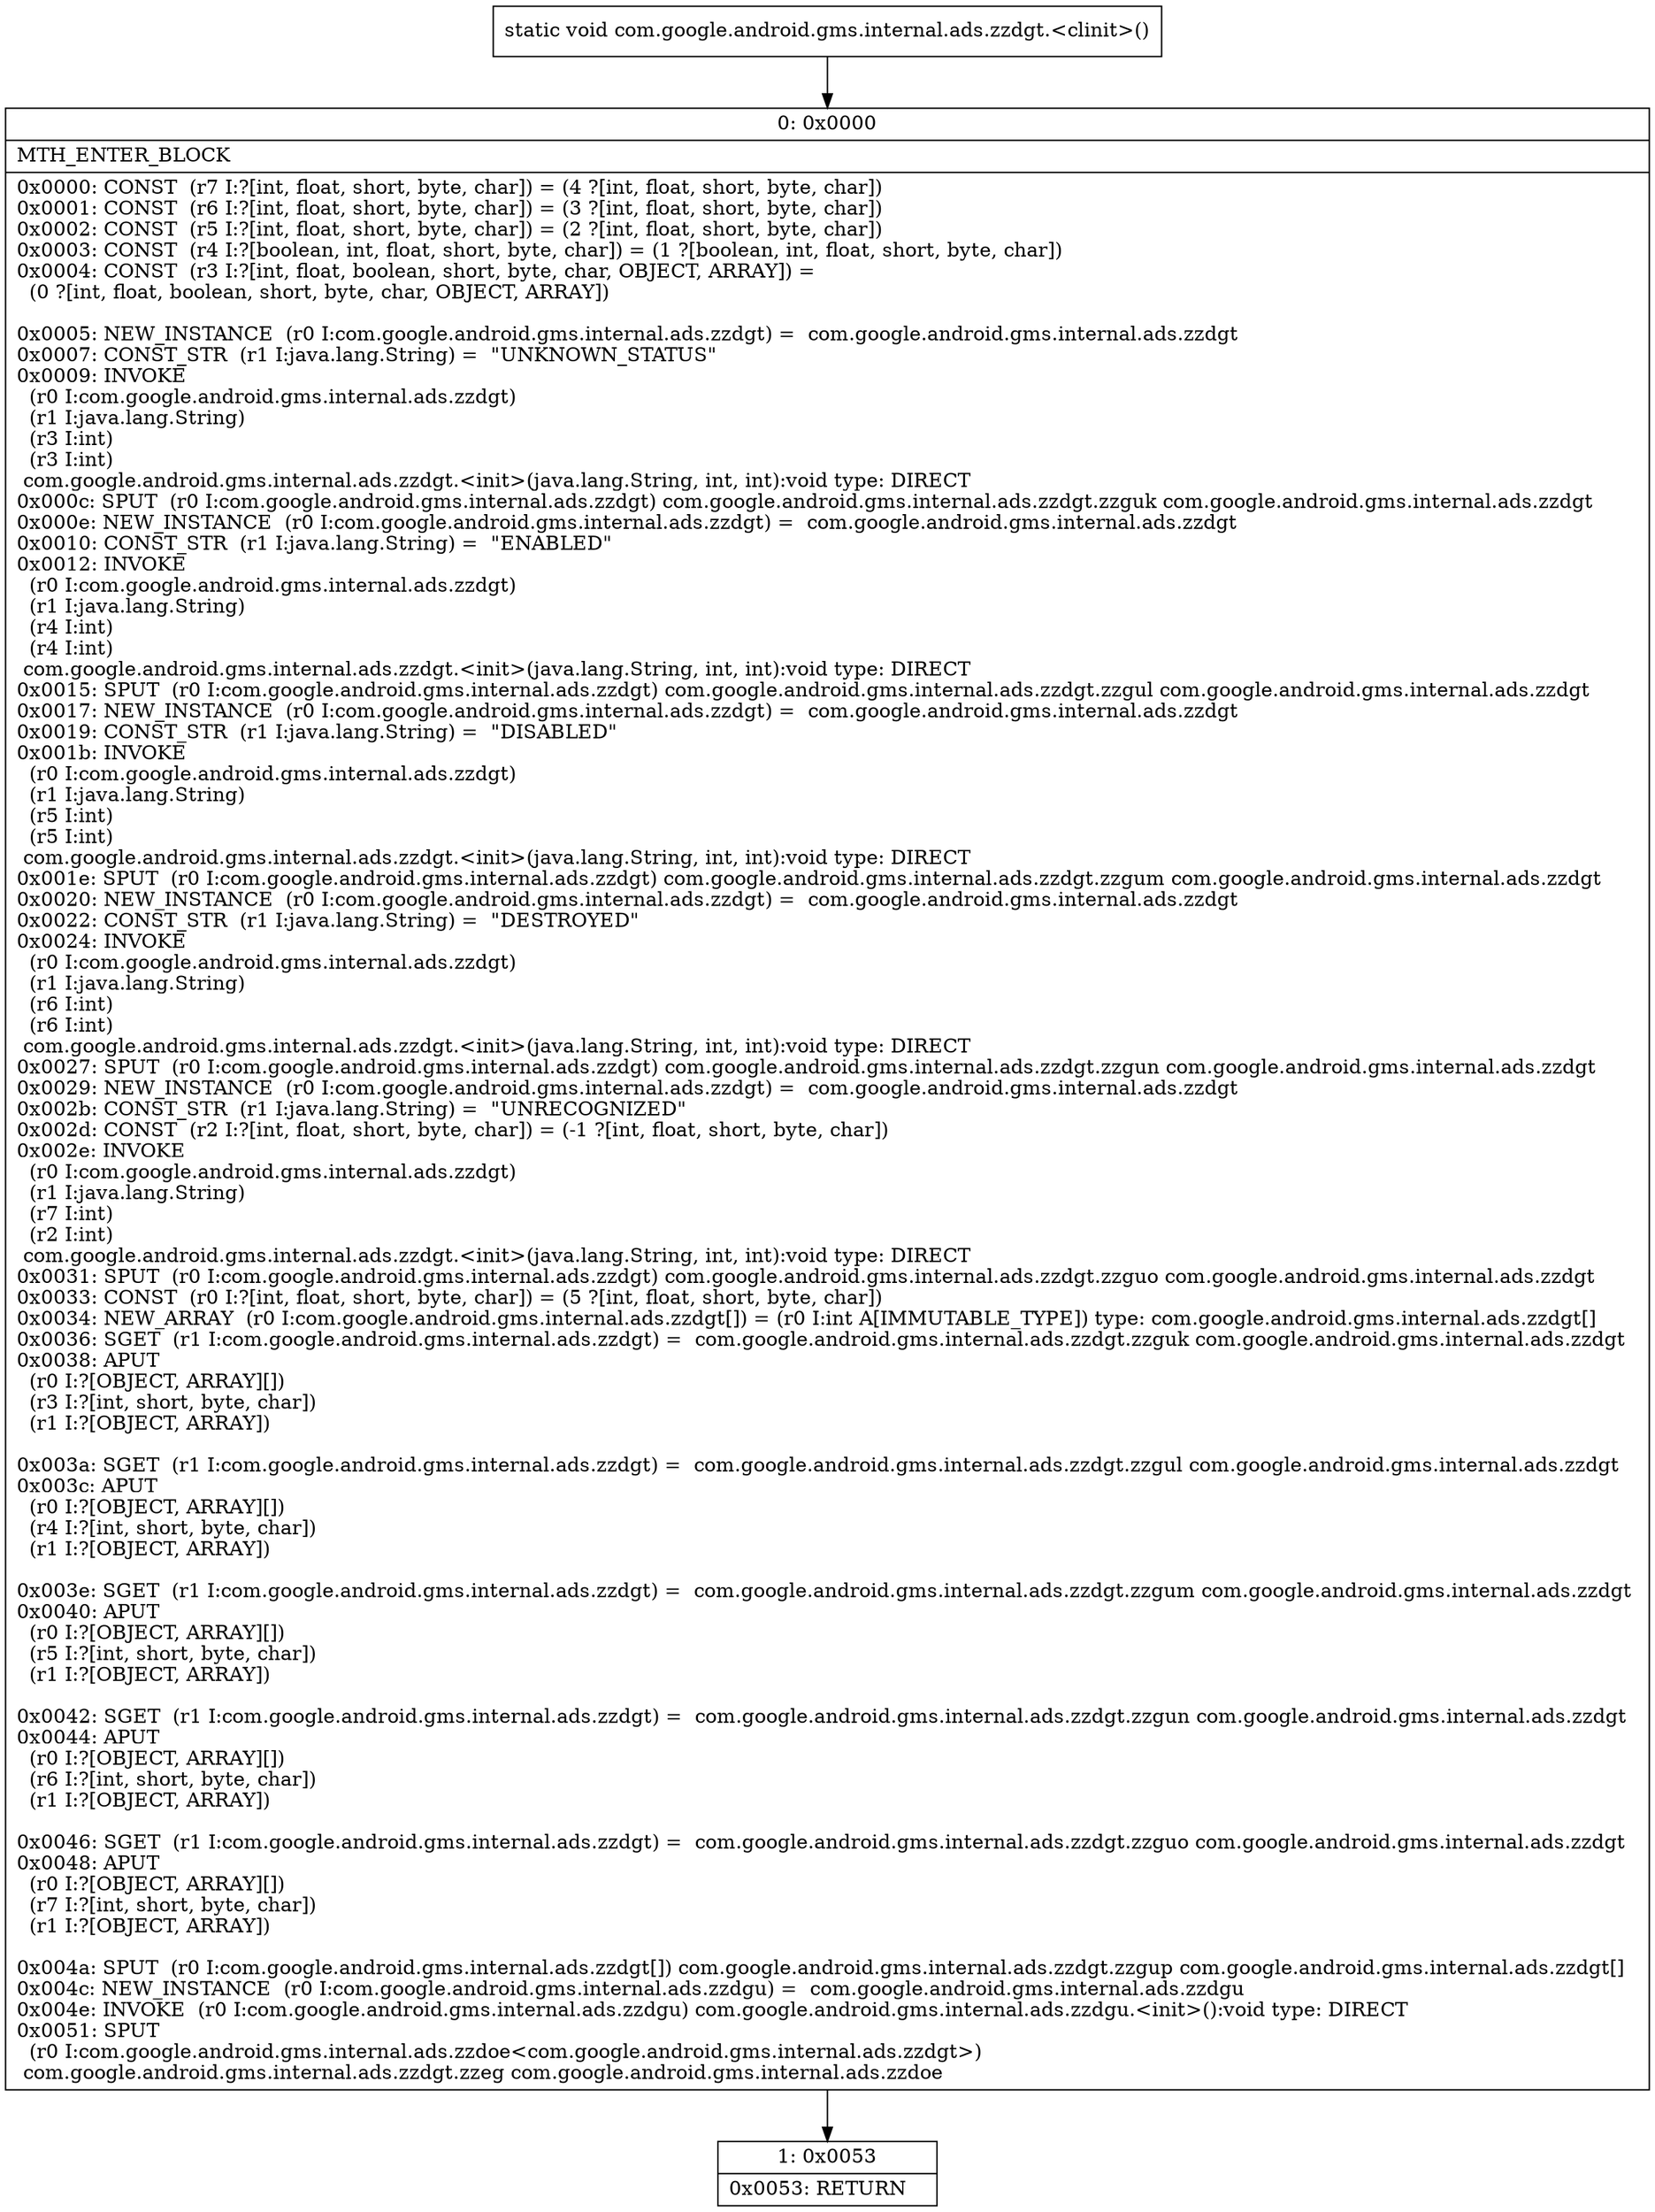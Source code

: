digraph "CFG forcom.google.android.gms.internal.ads.zzdgt.\<clinit\>()V" {
Node_0 [shape=record,label="{0\:\ 0x0000|MTH_ENTER_BLOCK\l|0x0000: CONST  (r7 I:?[int, float, short, byte, char]) = (4 ?[int, float, short, byte, char]) \l0x0001: CONST  (r6 I:?[int, float, short, byte, char]) = (3 ?[int, float, short, byte, char]) \l0x0002: CONST  (r5 I:?[int, float, short, byte, char]) = (2 ?[int, float, short, byte, char]) \l0x0003: CONST  (r4 I:?[boolean, int, float, short, byte, char]) = (1 ?[boolean, int, float, short, byte, char]) \l0x0004: CONST  (r3 I:?[int, float, boolean, short, byte, char, OBJECT, ARRAY]) = \l  (0 ?[int, float, boolean, short, byte, char, OBJECT, ARRAY])\l \l0x0005: NEW_INSTANCE  (r0 I:com.google.android.gms.internal.ads.zzdgt) =  com.google.android.gms.internal.ads.zzdgt \l0x0007: CONST_STR  (r1 I:java.lang.String) =  \"UNKNOWN_STATUS\" \l0x0009: INVOKE  \l  (r0 I:com.google.android.gms.internal.ads.zzdgt)\l  (r1 I:java.lang.String)\l  (r3 I:int)\l  (r3 I:int)\l com.google.android.gms.internal.ads.zzdgt.\<init\>(java.lang.String, int, int):void type: DIRECT \l0x000c: SPUT  (r0 I:com.google.android.gms.internal.ads.zzdgt) com.google.android.gms.internal.ads.zzdgt.zzguk com.google.android.gms.internal.ads.zzdgt \l0x000e: NEW_INSTANCE  (r0 I:com.google.android.gms.internal.ads.zzdgt) =  com.google.android.gms.internal.ads.zzdgt \l0x0010: CONST_STR  (r1 I:java.lang.String) =  \"ENABLED\" \l0x0012: INVOKE  \l  (r0 I:com.google.android.gms.internal.ads.zzdgt)\l  (r1 I:java.lang.String)\l  (r4 I:int)\l  (r4 I:int)\l com.google.android.gms.internal.ads.zzdgt.\<init\>(java.lang.String, int, int):void type: DIRECT \l0x0015: SPUT  (r0 I:com.google.android.gms.internal.ads.zzdgt) com.google.android.gms.internal.ads.zzdgt.zzgul com.google.android.gms.internal.ads.zzdgt \l0x0017: NEW_INSTANCE  (r0 I:com.google.android.gms.internal.ads.zzdgt) =  com.google.android.gms.internal.ads.zzdgt \l0x0019: CONST_STR  (r1 I:java.lang.String) =  \"DISABLED\" \l0x001b: INVOKE  \l  (r0 I:com.google.android.gms.internal.ads.zzdgt)\l  (r1 I:java.lang.String)\l  (r5 I:int)\l  (r5 I:int)\l com.google.android.gms.internal.ads.zzdgt.\<init\>(java.lang.String, int, int):void type: DIRECT \l0x001e: SPUT  (r0 I:com.google.android.gms.internal.ads.zzdgt) com.google.android.gms.internal.ads.zzdgt.zzgum com.google.android.gms.internal.ads.zzdgt \l0x0020: NEW_INSTANCE  (r0 I:com.google.android.gms.internal.ads.zzdgt) =  com.google.android.gms.internal.ads.zzdgt \l0x0022: CONST_STR  (r1 I:java.lang.String) =  \"DESTROYED\" \l0x0024: INVOKE  \l  (r0 I:com.google.android.gms.internal.ads.zzdgt)\l  (r1 I:java.lang.String)\l  (r6 I:int)\l  (r6 I:int)\l com.google.android.gms.internal.ads.zzdgt.\<init\>(java.lang.String, int, int):void type: DIRECT \l0x0027: SPUT  (r0 I:com.google.android.gms.internal.ads.zzdgt) com.google.android.gms.internal.ads.zzdgt.zzgun com.google.android.gms.internal.ads.zzdgt \l0x0029: NEW_INSTANCE  (r0 I:com.google.android.gms.internal.ads.zzdgt) =  com.google.android.gms.internal.ads.zzdgt \l0x002b: CONST_STR  (r1 I:java.lang.String) =  \"UNRECOGNIZED\" \l0x002d: CONST  (r2 I:?[int, float, short, byte, char]) = (\-1 ?[int, float, short, byte, char]) \l0x002e: INVOKE  \l  (r0 I:com.google.android.gms.internal.ads.zzdgt)\l  (r1 I:java.lang.String)\l  (r7 I:int)\l  (r2 I:int)\l com.google.android.gms.internal.ads.zzdgt.\<init\>(java.lang.String, int, int):void type: DIRECT \l0x0031: SPUT  (r0 I:com.google.android.gms.internal.ads.zzdgt) com.google.android.gms.internal.ads.zzdgt.zzguo com.google.android.gms.internal.ads.zzdgt \l0x0033: CONST  (r0 I:?[int, float, short, byte, char]) = (5 ?[int, float, short, byte, char]) \l0x0034: NEW_ARRAY  (r0 I:com.google.android.gms.internal.ads.zzdgt[]) = (r0 I:int A[IMMUTABLE_TYPE]) type: com.google.android.gms.internal.ads.zzdgt[] \l0x0036: SGET  (r1 I:com.google.android.gms.internal.ads.zzdgt) =  com.google.android.gms.internal.ads.zzdgt.zzguk com.google.android.gms.internal.ads.zzdgt \l0x0038: APUT  \l  (r0 I:?[OBJECT, ARRAY][])\l  (r3 I:?[int, short, byte, char])\l  (r1 I:?[OBJECT, ARRAY])\l \l0x003a: SGET  (r1 I:com.google.android.gms.internal.ads.zzdgt) =  com.google.android.gms.internal.ads.zzdgt.zzgul com.google.android.gms.internal.ads.zzdgt \l0x003c: APUT  \l  (r0 I:?[OBJECT, ARRAY][])\l  (r4 I:?[int, short, byte, char])\l  (r1 I:?[OBJECT, ARRAY])\l \l0x003e: SGET  (r1 I:com.google.android.gms.internal.ads.zzdgt) =  com.google.android.gms.internal.ads.zzdgt.zzgum com.google.android.gms.internal.ads.zzdgt \l0x0040: APUT  \l  (r0 I:?[OBJECT, ARRAY][])\l  (r5 I:?[int, short, byte, char])\l  (r1 I:?[OBJECT, ARRAY])\l \l0x0042: SGET  (r1 I:com.google.android.gms.internal.ads.zzdgt) =  com.google.android.gms.internal.ads.zzdgt.zzgun com.google.android.gms.internal.ads.zzdgt \l0x0044: APUT  \l  (r0 I:?[OBJECT, ARRAY][])\l  (r6 I:?[int, short, byte, char])\l  (r1 I:?[OBJECT, ARRAY])\l \l0x0046: SGET  (r1 I:com.google.android.gms.internal.ads.zzdgt) =  com.google.android.gms.internal.ads.zzdgt.zzguo com.google.android.gms.internal.ads.zzdgt \l0x0048: APUT  \l  (r0 I:?[OBJECT, ARRAY][])\l  (r7 I:?[int, short, byte, char])\l  (r1 I:?[OBJECT, ARRAY])\l \l0x004a: SPUT  (r0 I:com.google.android.gms.internal.ads.zzdgt[]) com.google.android.gms.internal.ads.zzdgt.zzgup com.google.android.gms.internal.ads.zzdgt[] \l0x004c: NEW_INSTANCE  (r0 I:com.google.android.gms.internal.ads.zzdgu) =  com.google.android.gms.internal.ads.zzdgu \l0x004e: INVOKE  (r0 I:com.google.android.gms.internal.ads.zzdgu) com.google.android.gms.internal.ads.zzdgu.\<init\>():void type: DIRECT \l0x0051: SPUT  \l  (r0 I:com.google.android.gms.internal.ads.zzdoe\<com.google.android.gms.internal.ads.zzdgt\>)\l com.google.android.gms.internal.ads.zzdgt.zzeg com.google.android.gms.internal.ads.zzdoe \l}"];
Node_1 [shape=record,label="{1\:\ 0x0053|0x0053: RETURN   \l}"];
MethodNode[shape=record,label="{static void com.google.android.gms.internal.ads.zzdgt.\<clinit\>() }"];
MethodNode -> Node_0;
Node_0 -> Node_1;
}

